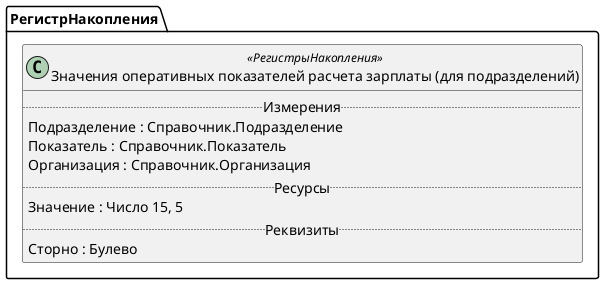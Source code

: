 ﻿@startuml ЗначенияОперативныхПоказателейРасчетаЗарплатыПодразделений
'!include templates.wsd
'..\include templates.wsd
class РегистрНакопления.ЗначенияОперативныхПоказателейРасчетаЗарплатыПодразделений as "Значения оперативных показателей расчета зарплаты (для подразделений)" <<РегистрыНакопления>>
{
..Измерения..
Подразделение : Справочник.Подразделение
Показатель : Справочник.Показатель
Организация : Справочник.Организация
..Ресурсы..
Значение : Число 15, 5
..Реквизиты..
Сторно : Булево
}
@enduml
